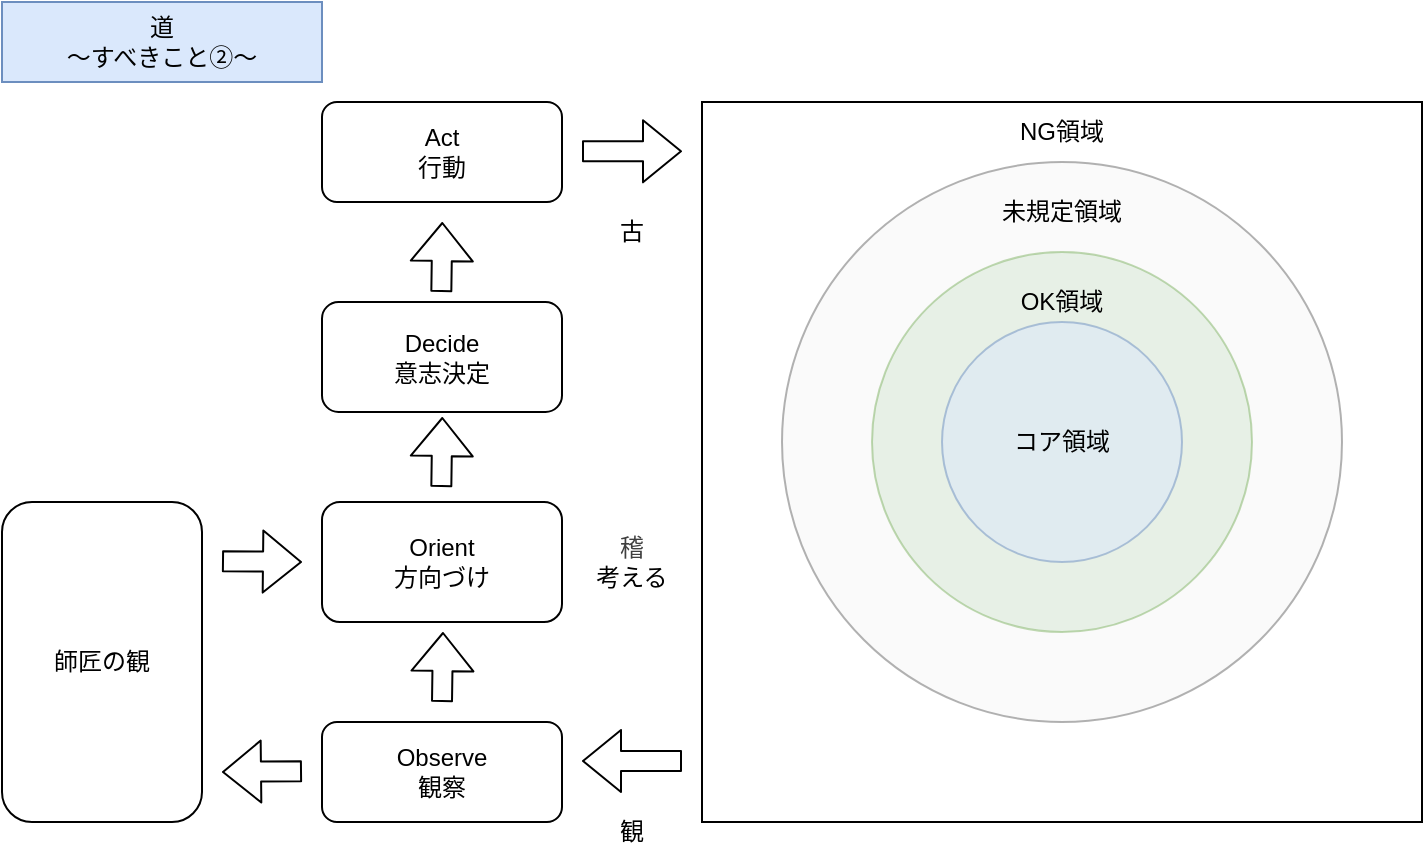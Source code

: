 <mxfile>
    <diagram id="Iqh0p4z0CSAQo3-YcA2V" name="ページ1">
        <mxGraphModel dx="789" dy="648" grid="1" gridSize="10" guides="1" tooltips="1" connect="1" arrows="1" fold="1" page="1" pageScale="1" pageWidth="827" pageHeight="1169" math="0" shadow="0">
            <root>
                <mxCell id="0"/>
                <mxCell id="1" parent="0"/>
                <mxCell id="12" value="" style="rounded=0;whiteSpace=wrap;html=1;" parent="1" vertex="1">
                    <mxGeometry x="390" y="160" width="360" height="360" as="geometry"/>
                </mxCell>
                <mxCell id="2" value="道&lt;div&gt;～すべきこと②～&lt;/div&gt;" style="text;html=1;align=center;verticalAlign=middle;whiteSpace=wrap;rounded=0;fillColor=#dae8fc;strokeColor=#6c8ebf;" parent="1" vertex="1">
                    <mxGeometry x="40" y="110" width="160" height="40" as="geometry"/>
                </mxCell>
                <mxCell id="10" value="NG領域" style="text;html=1;align=center;verticalAlign=middle;whiteSpace=wrap;rounded=0;" parent="1" vertex="1">
                    <mxGeometry x="540" y="160" width="60" height="30" as="geometry"/>
                </mxCell>
                <mxCell id="11" value="" style="ellipse;whiteSpace=wrap;html=1;aspect=fixed;opacity=50;fillColor=#f5f5f5;fontColor=#333333;strokeColor=#666666;" parent="1" vertex="1">
                    <mxGeometry x="430" y="190" width="280" height="280" as="geometry"/>
                </mxCell>
                <mxCell id="13" value="" style="ellipse;whiteSpace=wrap;html=1;aspect=fixed;opacity=50;fillColor=#d5e8d4;strokeColor=#82b366;" parent="1" vertex="1">
                    <mxGeometry x="475" y="235" width="190" height="190" as="geometry"/>
                </mxCell>
                <mxCell id="14" value="未規定領域" style="text;html=1;align=center;verticalAlign=middle;whiteSpace=wrap;rounded=0;" parent="1" vertex="1">
                    <mxGeometry x="525" y="200" width="90" height="30" as="geometry"/>
                </mxCell>
                <mxCell id="15" value="OK領域" style="text;html=1;align=center;verticalAlign=middle;whiteSpace=wrap;rounded=0;" parent="1" vertex="1">
                    <mxGeometry x="525" y="245" width="90" height="30" as="geometry"/>
                </mxCell>
                <mxCell id="16" value="コア領域" style="ellipse;whiteSpace=wrap;html=1;aspect=fixed;opacity=50;fillColor=#dae8fc;strokeColor=#6c8ebf;" parent="1" vertex="1">
                    <mxGeometry x="510" y="270" width="120" height="120" as="geometry"/>
                </mxCell>
                <mxCell id="24" value="Observe&lt;div&gt;観察&lt;/div&gt;" style="rounded=1;whiteSpace=wrap;html=1;" vertex="1" parent="1">
                    <mxGeometry x="200" y="470" width="120" height="50" as="geometry"/>
                </mxCell>
                <mxCell id="26" value="Orient&lt;div&gt;方向づけ&lt;/div&gt;" style="rounded=1;whiteSpace=wrap;html=1;" vertex="1" parent="1">
                    <mxGeometry x="200" y="360" width="120" height="60" as="geometry"/>
                </mxCell>
                <mxCell id="27" value="Act&lt;div&gt;行動&lt;/div&gt;" style="rounded=1;whiteSpace=wrap;html=1;" vertex="1" parent="1">
                    <mxGeometry x="200" y="160" width="120" height="50" as="geometry"/>
                </mxCell>
                <mxCell id="28" value="" style="shape=flexArrow;endArrow=classic;html=1;" edge="1" parent="1">
                    <mxGeometry width="50" height="50" relative="1" as="geometry">
                        <mxPoint x="330" y="184.66" as="sourcePoint"/>
                        <mxPoint x="380" y="184.66" as="targetPoint"/>
                    </mxGeometry>
                </mxCell>
                <mxCell id="29" value="" style="shape=flexArrow;endArrow=classic;html=1;" edge="1" parent="1">
                    <mxGeometry width="50" height="50" relative="1" as="geometry">
                        <mxPoint x="380" y="489.5" as="sourcePoint"/>
                        <mxPoint x="330" y="489.5" as="targetPoint"/>
                    </mxGeometry>
                </mxCell>
                <mxCell id="31" value="&lt;div&gt;&lt;span style=&quot;background-color: transparent;&quot;&gt;古&lt;/span&gt;&lt;/div&gt;" style="text;html=1;align=center;verticalAlign=middle;whiteSpace=wrap;rounded=0;" vertex="1" parent="1">
                    <mxGeometry x="320" y="210" width="70" height="30" as="geometry"/>
                </mxCell>
                <mxCell id="32" value="&lt;div&gt;&lt;span style=&quot;color: rgb(63, 63, 63);&quot;&gt;稽&lt;/span&gt;&lt;/div&gt;考える" style="text;html=1;align=center;verticalAlign=middle;whiteSpace=wrap;rounded=0;" vertex="1" parent="1">
                    <mxGeometry x="320" y="375" width="70" height="30" as="geometry"/>
                </mxCell>
                <mxCell id="33" value="" style="shape=flexArrow;endArrow=classic;html=1;" edge="1" parent="1">
                    <mxGeometry width="50" height="50" relative="1" as="geometry">
                        <mxPoint x="260" y="460" as="sourcePoint"/>
                        <mxPoint x="260.5" y="425" as="targetPoint"/>
                    </mxGeometry>
                </mxCell>
                <mxCell id="36" value="観" style="text;html=1;align=center;verticalAlign=middle;whiteSpace=wrap;rounded=0;" vertex="1" parent="1">
                    <mxGeometry x="320" y="510" width="70" height="30" as="geometry"/>
                </mxCell>
                <mxCell id="37" value="" style="shape=flexArrow;endArrow=classic;html=1;" edge="1" parent="1">
                    <mxGeometry width="50" height="50" relative="1" as="geometry">
                        <mxPoint x="259.66" y="352.5" as="sourcePoint"/>
                        <mxPoint x="260.16" y="317.5" as="targetPoint"/>
                    </mxGeometry>
                </mxCell>
                <mxCell id="38" value="" style="shape=flexArrow;endArrow=classic;html=1;" edge="1" parent="1">
                    <mxGeometry width="50" height="50" relative="1" as="geometry">
                        <mxPoint x="259.66" y="255" as="sourcePoint"/>
                        <mxPoint x="260.16" y="220" as="targetPoint"/>
                    </mxGeometry>
                </mxCell>
                <mxCell id="39" value="師匠の観" style="rounded=1;whiteSpace=wrap;html=1;" vertex="1" parent="1">
                    <mxGeometry x="40" y="360" width="100" height="160" as="geometry"/>
                </mxCell>
                <mxCell id="40" value="" style="shape=flexArrow;endArrow=classic;html=1;" edge="1" parent="1">
                    <mxGeometry width="50" height="50" relative="1" as="geometry">
                        <mxPoint x="190" y="494.58" as="sourcePoint"/>
                        <mxPoint x="150" y="495" as="targetPoint"/>
                    </mxGeometry>
                </mxCell>
                <mxCell id="41" value="" style="shape=flexArrow;endArrow=classic;html=1;" edge="1" parent="1">
                    <mxGeometry width="50" height="50" relative="1" as="geometry">
                        <mxPoint x="150" y="389.58" as="sourcePoint"/>
                        <mxPoint x="190" y="390" as="targetPoint"/>
                    </mxGeometry>
                </mxCell>
                <mxCell id="42" value="Decide&lt;div&gt;意志決定&lt;/div&gt;" style="rounded=1;whiteSpace=wrap;html=1;" vertex="1" parent="1">
                    <mxGeometry x="200" y="260" width="120" height="55" as="geometry"/>
                </mxCell>
            </root>
        </mxGraphModel>
    </diagram>
</mxfile>
